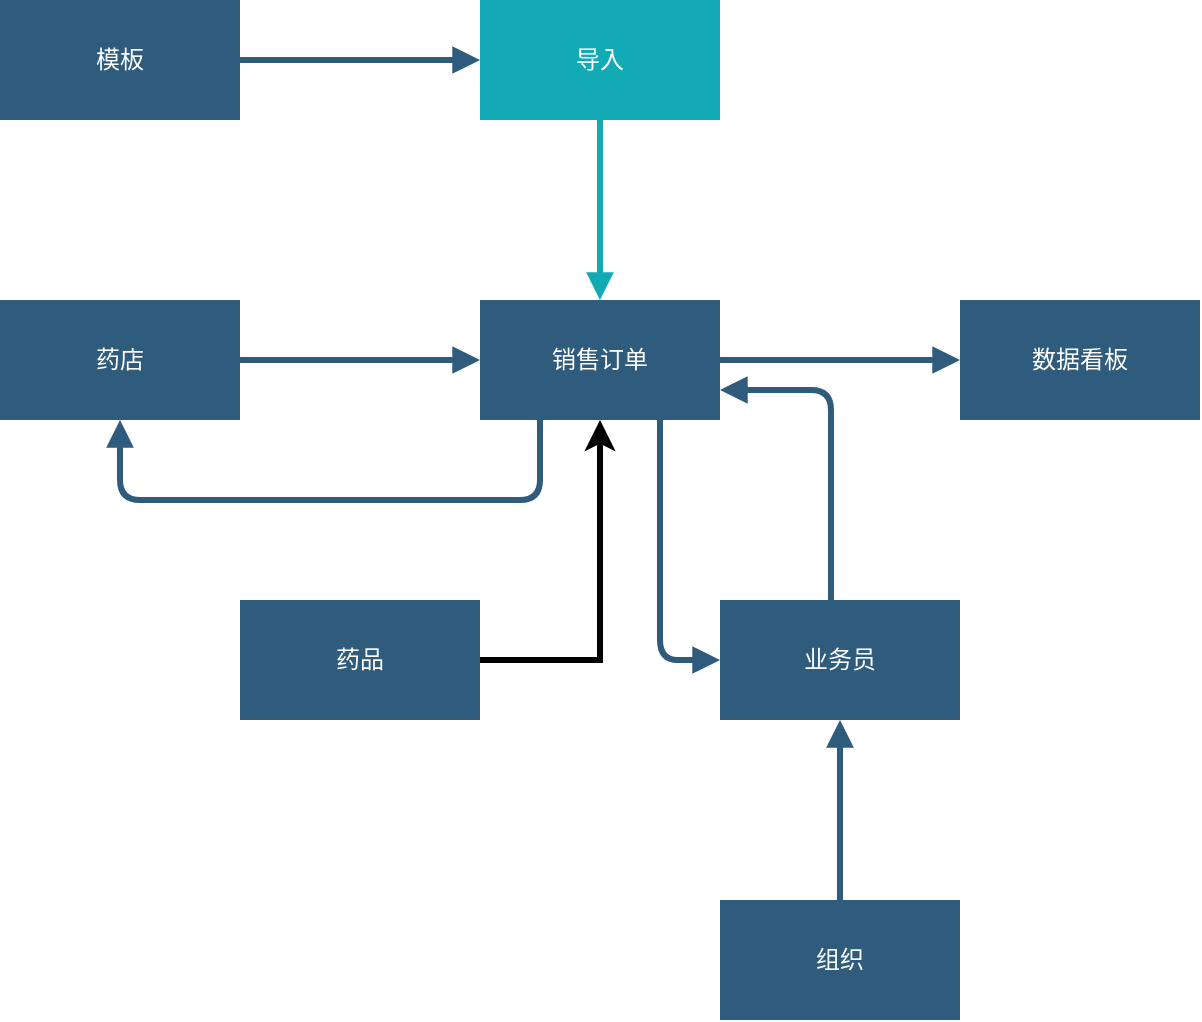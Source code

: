 <mxfile version="23.1.7" type="github">
  <diagram id="07fea595-8f29-1299-0266-81d95cde20df" name="Page-1">
    <mxGraphModel dx="1434" dy="855" grid="1" gridSize="10" guides="1" tooltips="1" connect="1" arrows="1" fold="1" page="1" pageScale="1" pageWidth="1169" pageHeight="827" background="#ffffff" math="0" shadow="0">
      <root>
        <mxCell id="0" />
        <mxCell id="1" parent="0" />
        <mxCell id="mO9wln73oTjzs57yLY-i-218" value="销售订单" style="whiteSpace=wrap;shadow=0;fontColor=#FFFFFF;fontFamily=Helvetica;fontStyle=0;html=1;fontSize=12;plain-purple;strokeColor=none;fillColor=#2f5b7c;gradientColor=none;spacing=6;verticalAlign=middle;" vertex="1" parent="1">
          <mxGeometry x="510" y="320" width="120" height="60" as="geometry" />
        </mxCell>
        <mxCell id="mO9wln73oTjzs57yLY-i-219" value="药店" style="whiteSpace=wrap;shadow=0;fontColor=#FFFFFF;fontFamily=Helvetica;fontStyle=0;html=1;fontSize=12;plain-purple;strokeColor=none;fillColor=#2f5b7c;gradientColor=none;spacing=6;verticalAlign=middle;" vertex="1" parent="1">
          <mxGeometry x="270" y="320" width="120" height="60" as="geometry" />
        </mxCell>
        <mxCell id="mO9wln73oTjzs57yLY-i-238" style="edgeStyle=orthogonalEdgeStyle;rounded=0;orthogonalLoop=1;jettySize=auto;html=1;exitX=1;exitY=0.5;exitDx=0;exitDy=0;entryX=0.5;entryY=1;entryDx=0;entryDy=0;strokeWidth=3;" edge="1" parent="1" source="mO9wln73oTjzs57yLY-i-220" target="mO9wln73oTjzs57yLY-i-218">
          <mxGeometry relative="1" as="geometry">
            <Array as="points">
              <mxPoint x="570.5" y="500" />
            </Array>
          </mxGeometry>
        </mxCell>
        <mxCell id="mO9wln73oTjzs57yLY-i-220" value="药品" style="whiteSpace=wrap;shadow=0;fontColor=#FFFFFF;fontFamily=Helvetica;fontStyle=0;html=1;fontSize=12;plain-purple;strokeColor=none;fillColor=#2f5b7c;gradientColor=none;spacing=6;verticalAlign=middle;" vertex="1" parent="1">
          <mxGeometry x="390" y="470" width="120" height="60" as="geometry" />
        </mxCell>
        <mxCell id="mO9wln73oTjzs57yLY-i-221" value="业务员" style="whiteSpace=wrap;shadow=0;fontColor=#FFFFFF;fontFamily=Helvetica;fontStyle=0;html=1;fontSize=12;plain-purple;strokeColor=none;fillColor=#2f5b7c;gradientColor=none;spacing=6;verticalAlign=middle;" vertex="1" parent="1">
          <mxGeometry x="630" y="470" width="120" height="60" as="geometry" />
        </mxCell>
        <mxCell id="mO9wln73oTjzs57yLY-i-222" value="组织" style="whiteSpace=wrap;shadow=0;fontColor=#FFFFFF;fontFamily=Helvetica;fontStyle=0;html=1;fontSize=12;plain-purple;strokeColor=none;fillColor=#2f5b7c;gradientColor=none;spacing=6;verticalAlign=middle;" vertex="1" parent="1">
          <mxGeometry x="630" y="620" width="120" height="60" as="geometry" />
        </mxCell>
        <mxCell id="mO9wln73oTjzs57yLY-i-223" value="模板" style="whiteSpace=wrap;shadow=0;fontColor=#FFFFFF;fontFamily=Helvetica;fontStyle=0;html=1;fontSize=12;plain-purple;strokeColor=none;fillColor=#2f5b7c;gradientColor=none;spacing=6;verticalAlign=middle;" vertex="1" parent="1">
          <mxGeometry x="270" y="170" width="120" height="60" as="geometry" />
        </mxCell>
        <mxCell id="mO9wln73oTjzs57yLY-i-224" value="数据看板" style="whiteSpace=wrap;shadow=0;fontColor=#FFFFFF;fontFamily=Helvetica;fontStyle=0;html=1;fontSize=12;plain-purple;strokeColor=none;fillColor=#2f5b7c;gradientColor=none;spacing=6;verticalAlign=middle;" vertex="1" parent="1">
          <mxGeometry x="750" y="320" width="120" height="60" as="geometry" />
        </mxCell>
        <mxCell id="mO9wln73oTjzs57yLY-i-227" value="" style="edgeStyle=segmentEdgeStyle;strokeColor=#2F5B7C;strokeWidth=3;html=1;endArrow=block;endFill=1;exitX=1;exitY=0.5;exitDx=0;exitDy=0;entryX=0;entryY=0.5;entryDx=0;entryDy=0;" edge="1" parent="1" source="mO9wln73oTjzs57yLY-i-223" target="mO9wln73oTjzs57yLY-i-230">
          <mxGeometry x="644.5" y="308.5" width="100" height="100" as="geometry">
            <mxPoint x="1005.5" y="95" as="sourcePoint" />
            <mxPoint x="465.5" y="190" as="targetPoint" />
            <Array as="points">
              <mxPoint x="425.5" y="200" />
              <mxPoint x="425.5" y="200" />
            </Array>
          </mxGeometry>
        </mxCell>
        <mxCell id="mO9wln73oTjzs57yLY-i-229" value="" style="edgeStyle=segmentEdgeStyle;strokeColor=#12AAB5;strokeWidth=3;html=1;endArrow=block;endFill=1;entryX=0.5;entryY=0;entryDx=0;entryDy=0;exitX=0.5;exitY=1;exitDx=0;exitDy=0;" edge="1" parent="1" source="mO9wln73oTjzs57yLY-i-230" target="mO9wln73oTjzs57yLY-i-218">
          <mxGeometry x="484.5" y="178.5" width="100" height="100" as="geometry">
            <mxPoint x="570" y="190" as="sourcePoint" />
            <mxPoint x="965.5" y="50" as="targetPoint" />
          </mxGeometry>
        </mxCell>
        <mxCell id="mO9wln73oTjzs57yLY-i-230" value="导入" style="whiteSpace=wrap;shadow=0;fontColor=#FFFFFF;fontFamily=Helvetica;fontStyle=0;html=1;fontSize=12;plain-purple;strokeColor=none;fillColor=#12aab5;gradientColor=none;spacing=6;verticalAlign=middle;" vertex="1" parent="1">
          <mxGeometry x="510" y="170" width="120" height="60" as="geometry" />
        </mxCell>
        <mxCell id="mO9wln73oTjzs57yLY-i-232" value="" style="edgeStyle=segmentEdgeStyle;strokeColor=#2F5B7C;strokeWidth=3;html=1;endArrow=block;endFill=1;exitX=1;exitY=0.5;exitDx=0;exitDy=0;entryX=0;entryY=0.5;entryDx=0;entryDy=0;" edge="1" parent="1" source="mO9wln73oTjzs57yLY-i-218" target="mO9wln73oTjzs57yLY-i-224">
          <mxGeometry x="644.5" y="308.5" width="100" height="100" as="geometry">
            <mxPoint x="675.5" y="225" as="sourcePoint" />
            <mxPoint x="775.5" y="100" as="targetPoint" />
          </mxGeometry>
        </mxCell>
        <mxCell id="mO9wln73oTjzs57yLY-i-233" value="" style="edgeStyle=segmentEdgeStyle;strokeColor=#2F5B7C;strokeWidth=3;html=1;endArrow=block;endFill=1;exitX=0.25;exitY=1;exitDx=0;exitDy=0;entryX=0.5;entryY=1;entryDx=0;entryDy=0;" edge="1" parent="1" source="mO9wln73oTjzs57yLY-i-218" target="mO9wln73oTjzs57yLY-i-219">
          <mxGeometry x="644.5" y="308.5" width="100" height="100" as="geometry">
            <mxPoint x="625.5" y="275" as="sourcePoint" />
            <mxPoint x="725.5" y="150" as="targetPoint" />
            <Array as="points">
              <mxPoint x="540.5" y="420" />
              <mxPoint x="330.5" y="420" />
            </Array>
          </mxGeometry>
        </mxCell>
        <mxCell id="mO9wln73oTjzs57yLY-i-235" value="" style="edgeStyle=segmentEdgeStyle;strokeColor=#2F5B7C;strokeWidth=3;html=1;endArrow=block;endFill=1;exitX=1;exitY=0.5;exitDx=0;exitDy=0;entryX=0;entryY=0.5;entryDx=0;entryDy=0;" edge="1" parent="1" source="mO9wln73oTjzs57yLY-i-219" target="mO9wln73oTjzs57yLY-i-218">
          <mxGeometry x="644.5" y="308.5" width="100" height="100" as="geometry">
            <mxPoint x="1015.5" y="105" as="sourcePoint" />
            <mxPoint x="1115.5" y="-20" as="targetPoint" />
            <Array as="points">
              <mxPoint x="425.5" y="350" />
              <mxPoint x="425.5" y="350" />
            </Array>
          </mxGeometry>
        </mxCell>
        <mxCell id="mO9wln73oTjzs57yLY-i-236" value="" style="edgeStyle=segmentEdgeStyle;strokeColor=#2F5B7C;strokeWidth=3;html=1;endArrow=block;endFill=1;exitX=0.75;exitY=1;exitDx=0;exitDy=0;entryX=0;entryY=0.5;entryDx=0;entryDy=0;" edge="1" parent="1" source="mO9wln73oTjzs57yLY-i-218" target="mO9wln73oTjzs57yLY-i-221">
          <mxGeometry x="644.5" y="308.5" width="100" height="100" as="geometry">
            <mxPoint x="550.5" y="390" as="sourcePoint" />
            <mxPoint x="520.5" y="510" as="targetPoint" />
            <Array as="points">
              <mxPoint x="600.5" y="500" />
            </Array>
          </mxGeometry>
        </mxCell>
        <mxCell id="mO9wln73oTjzs57yLY-i-237" value="" style="edgeStyle=segmentEdgeStyle;strokeColor=#2F5B7C;strokeWidth=3;html=1;endArrow=block;endFill=1;exitX=0.5;exitY=0;exitDx=0;exitDy=0;entryX=0.5;entryY=1;entryDx=0;entryDy=0;" edge="1" parent="1" source="mO9wln73oTjzs57yLY-i-222" target="mO9wln73oTjzs57yLY-i-221">
          <mxGeometry x="644.5" y="308.5" width="100" height="100" as="geometry">
            <mxPoint x="870" y="545" as="sourcePoint" />
            <mxPoint x="970" y="420" as="targetPoint" />
          </mxGeometry>
        </mxCell>
        <mxCell id="mO9wln73oTjzs57yLY-i-239" value="" style="edgeStyle=segmentEdgeStyle;strokeColor=#2F5B7C;strokeWidth=3;html=1;endArrow=block;endFill=1;entryX=1;entryY=0.75;entryDx=0;entryDy=0;" edge="1" parent="1" source="mO9wln73oTjzs57yLY-i-221" target="mO9wln73oTjzs57yLY-i-218">
          <mxGeometry x="644.5" y="308.5" width="100" height="100" as="geometry">
            <mxPoint x="610.5" y="390" as="sourcePoint" />
            <mxPoint x="640.5" y="510" as="targetPoint" />
            <Array as="points">
              <mxPoint x="685.5" y="365" />
            </Array>
          </mxGeometry>
        </mxCell>
      </root>
    </mxGraphModel>
  </diagram>
</mxfile>
